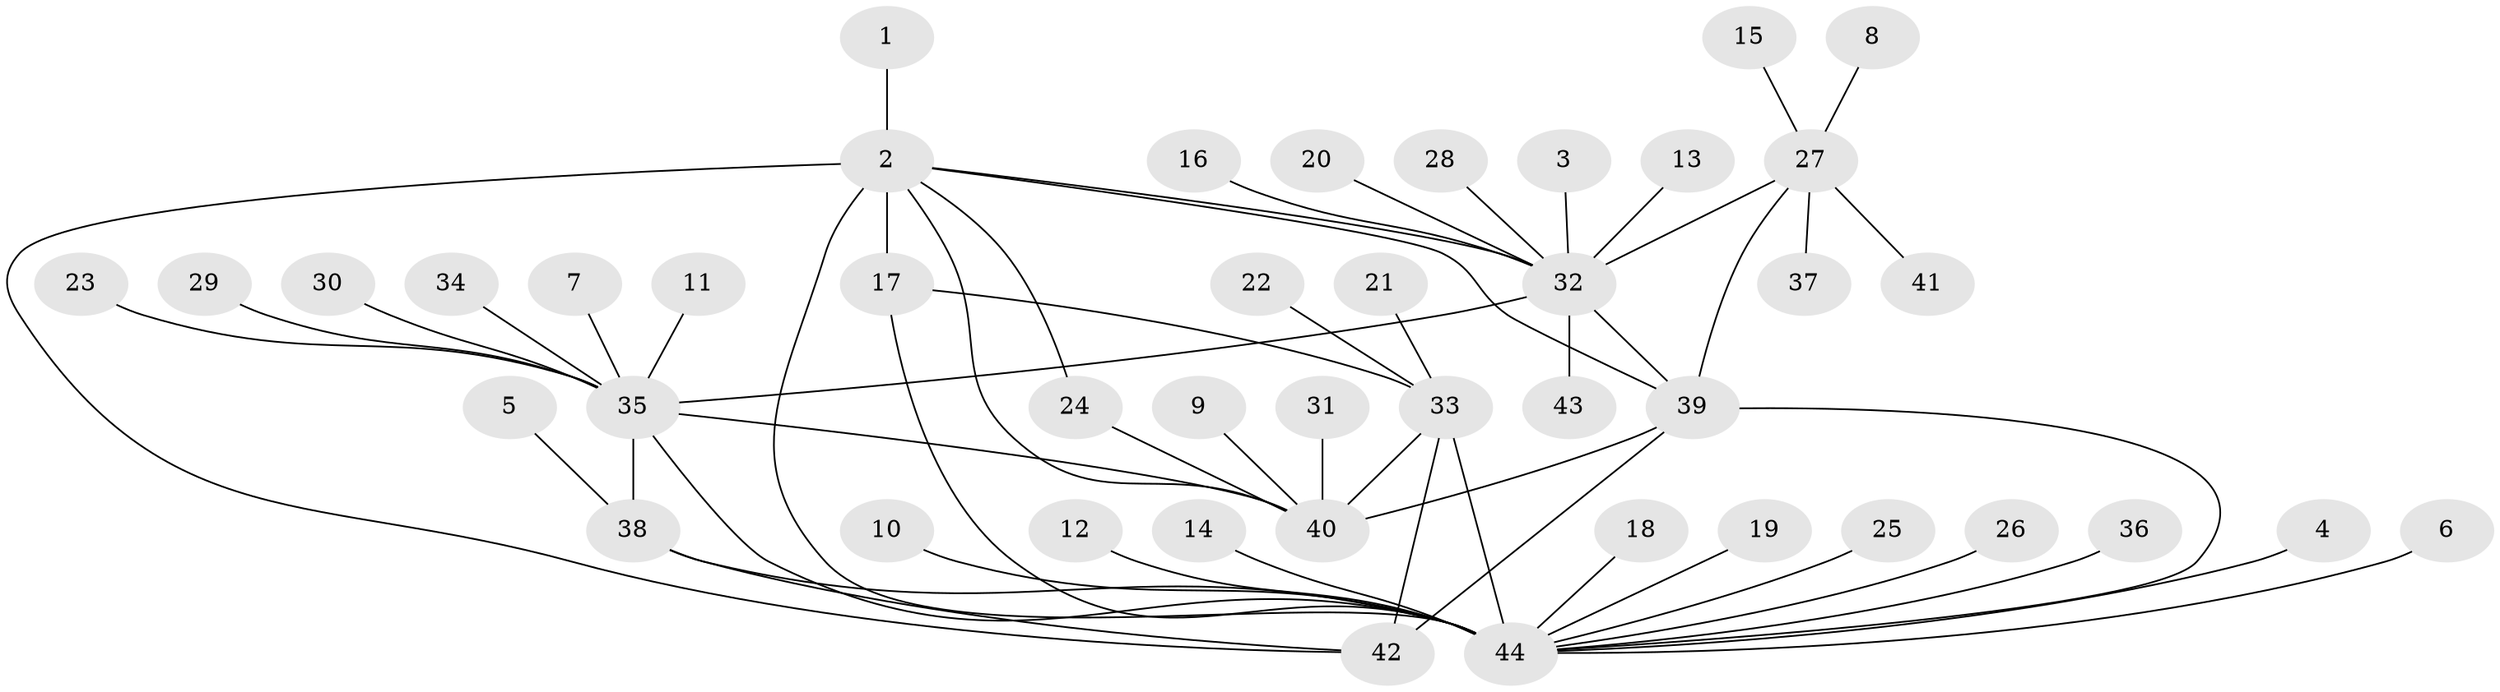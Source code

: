 // original degree distribution, {7: 0.06818181818181818, 3: 0.022727272727272728, 5: 0.022727272727272728, 6: 0.045454545454545456, 8: 0.011363636363636364, 14: 0.011363636363636364, 11: 0.011363636363636364, 4: 0.045454545454545456, 9: 0.011363636363636364, 13: 0.011363636363636364, 1: 0.6022727272727273, 2: 0.13636363636363635}
// Generated by graph-tools (version 1.1) at 2025/50/03/09/25 03:50:40]
// undirected, 44 vertices, 57 edges
graph export_dot {
graph [start="1"]
  node [color=gray90,style=filled];
  1;
  2;
  3;
  4;
  5;
  6;
  7;
  8;
  9;
  10;
  11;
  12;
  13;
  14;
  15;
  16;
  17;
  18;
  19;
  20;
  21;
  22;
  23;
  24;
  25;
  26;
  27;
  28;
  29;
  30;
  31;
  32;
  33;
  34;
  35;
  36;
  37;
  38;
  39;
  40;
  41;
  42;
  43;
  44;
  1 -- 2 [weight=1.0];
  2 -- 17 [weight=1.0];
  2 -- 24 [weight=1.0];
  2 -- 32 [weight=1.0];
  2 -- 39 [weight=1.0];
  2 -- 40 [weight=1.0];
  2 -- 42 [weight=1.0];
  2 -- 44 [weight=3.0];
  3 -- 32 [weight=1.0];
  4 -- 44 [weight=1.0];
  5 -- 38 [weight=1.0];
  6 -- 44 [weight=1.0];
  7 -- 35 [weight=1.0];
  8 -- 27 [weight=1.0];
  9 -- 40 [weight=1.0];
  10 -- 44 [weight=1.0];
  11 -- 35 [weight=1.0];
  12 -- 44 [weight=1.0];
  13 -- 32 [weight=1.0];
  14 -- 44 [weight=1.0];
  15 -- 27 [weight=1.0];
  16 -- 32 [weight=1.0];
  17 -- 33 [weight=1.0];
  17 -- 44 [weight=1.0];
  18 -- 44 [weight=1.0];
  19 -- 44 [weight=1.0];
  20 -- 32 [weight=1.0];
  21 -- 33 [weight=1.0];
  22 -- 33 [weight=1.0];
  23 -- 35 [weight=1.0];
  24 -- 40 [weight=1.0];
  25 -- 44 [weight=1.0];
  26 -- 44 [weight=1.0];
  27 -- 32 [weight=1.0];
  27 -- 37 [weight=1.0];
  27 -- 39 [weight=2.0];
  27 -- 41 [weight=1.0];
  28 -- 32 [weight=1.0];
  29 -- 35 [weight=1.0];
  30 -- 35 [weight=1.0];
  31 -- 40 [weight=1.0];
  32 -- 35 [weight=1.0];
  32 -- 39 [weight=2.0];
  32 -- 43 [weight=1.0];
  33 -- 40 [weight=1.0];
  33 -- 42 [weight=3.0];
  33 -- 44 [weight=1.0];
  34 -- 35 [weight=1.0];
  35 -- 38 [weight=3.0];
  35 -- 40 [weight=1.0];
  35 -- 44 [weight=1.0];
  36 -- 44 [weight=1.0];
  38 -- 42 [weight=1.0];
  38 -- 44 [weight=1.0];
  39 -- 40 [weight=1.0];
  39 -- 42 [weight=1.0];
  39 -- 44 [weight=1.0];
}
